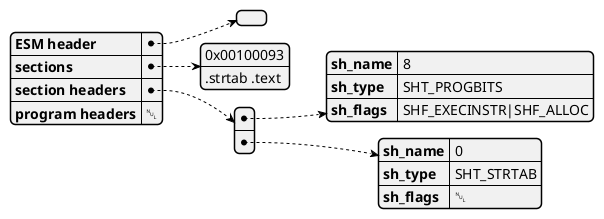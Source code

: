 @startjson

{
    "ESM header" : {},
    "sections" : [
        "0x00100093",
        ".strtab \n.text "
    ],
    "section headers" : [
        {
            "sh_name" : 8,
            "sh_type" : "SHT_PROGBITS",
            "sh_flags" : "SHF_EXECINSTR|SHF_ALLOC"
        },
        {
            "sh_name" : 0,
            "sh_type" : "SHT_STRTAB",
            "sh_flags" : null
        }
    ],
    "program headers" : null
}

@endjson
